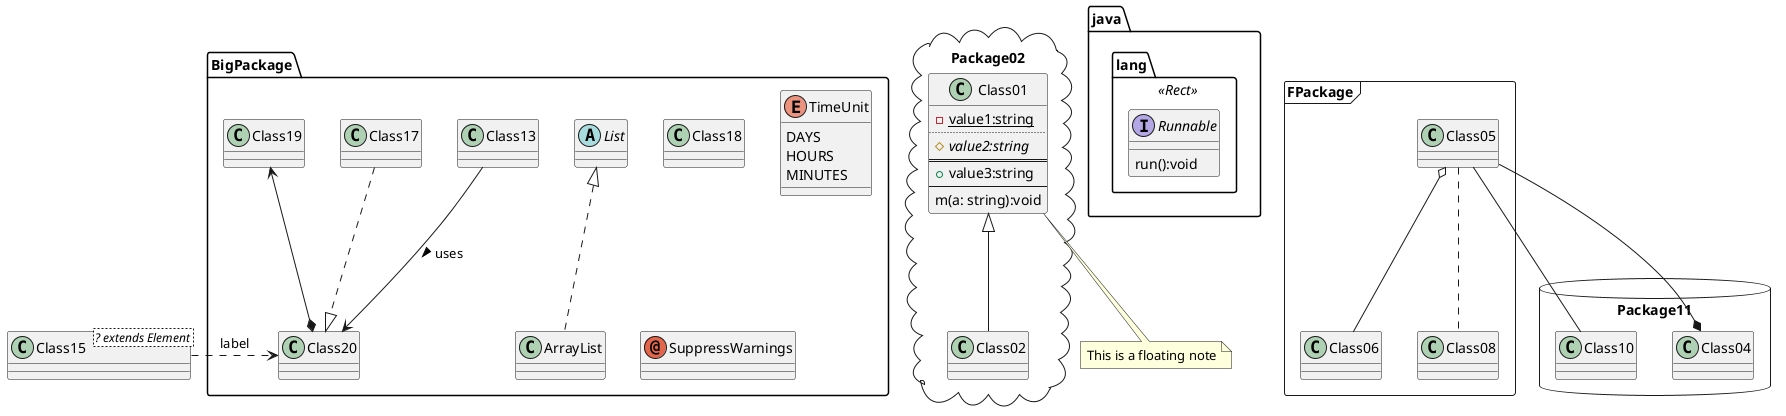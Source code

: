 @startuml
' package and class defs
package BigPackage <<Folder>> {
  class ArrayList
  abstract class List

  ArrayList .up.|> List
  class Class13
  class Class17
  class Class18
  class Class19
  class Class20

  enum TimeUnit {
  DAYS
  HOURS
  MINUTES
  }
  annotation SuppressWarnings
}

package java.lang <<Rect>> {
  interface Runnable {
    run():void
  }
}
package Package02 <<Cloud>> {
  class Class01 {
    {static}  -value1:string
    ..
    {abstract} #value2:string
    ==
    +value3:string
    --
    m(a: string):void
  }
  class Class02
}

class Class15 <? extends Element > {

}
package FPackage <<Frame>> {
  class Class05
  class Class06
  class Class08
}
package Package11 <<Database>> {
  class Class10
  class Class04

  Class05 o-- Class06
  Class05 .. Class08
  Class05 -- Class10
  Class04 *-- Class05

}


note "This is a floating note" as N1
Class01 -- N1
' relationship
Class01 <|-- Class02
Class13 --> Class20 : uses >
Class15 .> Class20 : label
Class17 ..|> Class20
Class19 <--* Class20

@enduml

